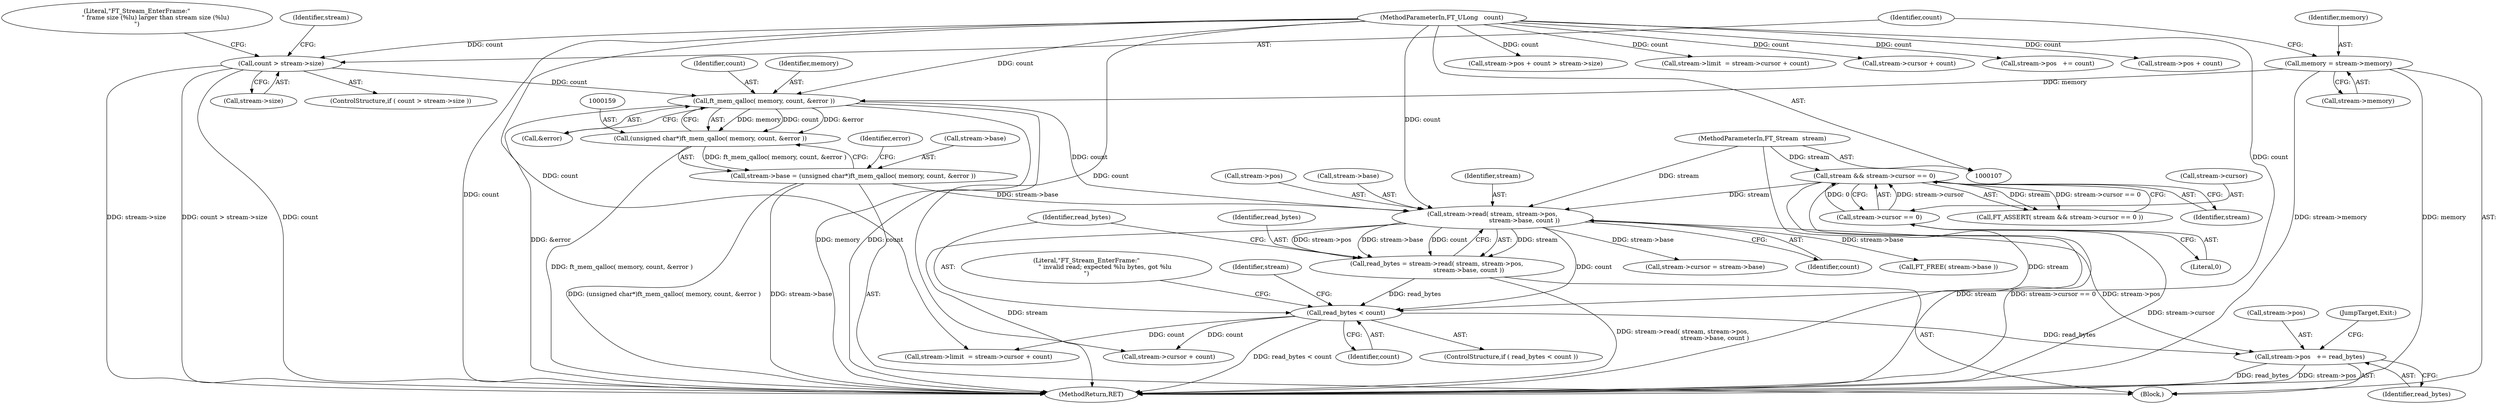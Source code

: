 digraph "0_savannah_45a3c76b547511fa9d97aca34b150a0663257375@API" {
"1000213" [label="(Call,stream->pos   += read_bytes)"];
"1000180" [label="(Call,read_bytes < count)"];
"1000168" [label="(Call,read_bytes = stream->read( stream, stream->pos,\n                                 stream->base, count ))"];
"1000170" [label="(Call,stream->read( stream, stream->pos,\n                                 stream->base, count ))"];
"1000117" [label="(Call,stream && stream->cursor == 0)"];
"1000108" [label="(MethodParameterIn,FT_Stream  stream)"];
"1000119" [label="(Call,stream->cursor == 0)"];
"1000154" [label="(Call,stream->base = (unsigned char*)ft_mem_qalloc( memory, count, &error ))"];
"1000158" [label="(Call,(unsigned char*)ft_mem_qalloc( memory, count, &error ))"];
"1000160" [label="(Call,ft_mem_qalloc( memory, count, &error ))"];
"1000130" [label="(Call,memory = stream->memory)"];
"1000136" [label="(Call,count > stream->size)"];
"1000109" [label="(MethodParameterIn,FT_ULong   count)"];
"1000204" [label="(Call,stream->limit  = stream->cursor + count)"];
"1000120" [label="(Call,stream->cursor)"];
"1000109" [label="(MethodParameterIn,FT_ULong   count)"];
"1000137" [label="(Identifier,count)"];
"1000283" [label="(MethodReturn,RET)"];
"1000214" [label="(Call,stream->pos)"];
"1000171" [label="(Identifier,stream)"];
"1000160" [label="(Call,ft_mem_qalloc( memory, count, &error ))"];
"1000162" [label="(Identifier,count)"];
"1000213" [label="(Call,stream->pos   += read_bytes)"];
"1000156" [label="(Identifier,stream)"];
"1000208" [label="(Call,stream->cursor + count)"];
"1000197" [label="(Call,stream->cursor = stream->base)"];
"1000180" [label="(Call,read_bytes < count)"];
"1000229" [label="(Call,stream->pos + count > stream->size)"];
"1000175" [label="(Call,stream->base)"];
"1000118" [label="(Identifier,stream)"];
"1000178" [label="(Identifier,count)"];
"1000119" [label="(Call,stream->cursor == 0)"];
"1000266" [label="(Call,stream->limit  = stream->cursor + count)"];
"1000182" [label="(Identifier,count)"];
"1000270" [label="(Call,stream->cursor + count)"];
"1000275" [label="(Call,stream->pos   += count)"];
"1000181" [label="(Identifier,read_bytes)"];
"1000170" [label="(Call,stream->read( stream, stream->pos,\n                                 stream->base, count ))"];
"1000186" [label="(Literal,\"FT_Stream_EnterFrame:\"\n                   \" invalid read; expected %lu bytes, got %lu\n\")"];
"1000190" [label="(Call,FT_FREE( stream->base ))"];
"1000163" [label="(Call,&error)"];
"1000161" [label="(Identifier,memory)"];
"1000136" [label="(Call,count > stream->size)"];
"1000131" [label="(Identifier,memory)"];
"1000132" [label="(Call,stream->memory)"];
"1000166" [label="(Identifier,error)"];
"1000128" [label="(Block,)"];
"1000116" [label="(Call,FT_ASSERT( stream && stream->cursor == 0 ))"];
"1000123" [label="(Literal,0)"];
"1000158" [label="(Call,(unsigned char*)ft_mem_qalloc( memory, count, &error ))"];
"1000199" [label="(Identifier,stream)"];
"1000179" [label="(ControlStructure,if ( read_bytes < count ))"];
"1000155" [label="(Call,stream->base)"];
"1000138" [label="(Call,stream->size)"];
"1000169" [label="(Identifier,read_bytes)"];
"1000154" [label="(Call,stream->base = (unsigned char*)ft_mem_qalloc( memory, count, &error ))"];
"1000172" [label="(Call,stream->pos)"];
"1000108" [label="(MethodParameterIn,FT_Stream  stream)"];
"1000230" [label="(Call,stream->pos + count)"];
"1000135" [label="(ControlStructure,if ( count > stream->size ))"];
"1000280" [label="(JumpTarget,Exit:)"];
"1000117" [label="(Call,stream && stream->cursor == 0)"];
"1000168" [label="(Call,read_bytes = stream->read( stream, stream->pos,\n                                 stream->base, count ))"];
"1000217" [label="(Identifier,read_bytes)"];
"1000144" [label="(Literal,\"FT_Stream_EnterFrame:\"\n                   \" frame size (%lu) larger than stream size (%lu)\n\")"];
"1000130" [label="(Call,memory = stream->memory)"];
"1000213" -> "1000128"  [label="AST: "];
"1000213" -> "1000217"  [label="CFG: "];
"1000214" -> "1000213"  [label="AST: "];
"1000217" -> "1000213"  [label="AST: "];
"1000280" -> "1000213"  [label="CFG: "];
"1000213" -> "1000283"  [label="DDG: read_bytes"];
"1000213" -> "1000283"  [label="DDG: stream->pos"];
"1000180" -> "1000213"  [label="DDG: read_bytes"];
"1000170" -> "1000213"  [label="DDG: stream->pos"];
"1000180" -> "1000179"  [label="AST: "];
"1000180" -> "1000182"  [label="CFG: "];
"1000181" -> "1000180"  [label="AST: "];
"1000182" -> "1000180"  [label="AST: "];
"1000186" -> "1000180"  [label="CFG: "];
"1000199" -> "1000180"  [label="CFG: "];
"1000180" -> "1000283"  [label="DDG: read_bytes < count"];
"1000168" -> "1000180"  [label="DDG: read_bytes"];
"1000170" -> "1000180"  [label="DDG: count"];
"1000109" -> "1000180"  [label="DDG: count"];
"1000180" -> "1000204"  [label="DDG: count"];
"1000180" -> "1000208"  [label="DDG: count"];
"1000168" -> "1000128"  [label="AST: "];
"1000168" -> "1000170"  [label="CFG: "];
"1000169" -> "1000168"  [label="AST: "];
"1000170" -> "1000168"  [label="AST: "];
"1000181" -> "1000168"  [label="CFG: "];
"1000168" -> "1000283"  [label="DDG: stream->read( stream, stream->pos,\n                                 stream->base, count )"];
"1000170" -> "1000168"  [label="DDG: stream"];
"1000170" -> "1000168"  [label="DDG: stream->pos"];
"1000170" -> "1000168"  [label="DDG: stream->base"];
"1000170" -> "1000168"  [label="DDG: count"];
"1000170" -> "1000178"  [label="CFG: "];
"1000171" -> "1000170"  [label="AST: "];
"1000172" -> "1000170"  [label="AST: "];
"1000175" -> "1000170"  [label="AST: "];
"1000178" -> "1000170"  [label="AST: "];
"1000170" -> "1000283"  [label="DDG: stream"];
"1000117" -> "1000170"  [label="DDG: stream"];
"1000108" -> "1000170"  [label="DDG: stream"];
"1000154" -> "1000170"  [label="DDG: stream->base"];
"1000160" -> "1000170"  [label="DDG: count"];
"1000109" -> "1000170"  [label="DDG: count"];
"1000170" -> "1000190"  [label="DDG: stream->base"];
"1000170" -> "1000197"  [label="DDG: stream->base"];
"1000117" -> "1000116"  [label="AST: "];
"1000117" -> "1000118"  [label="CFG: "];
"1000117" -> "1000119"  [label="CFG: "];
"1000118" -> "1000117"  [label="AST: "];
"1000119" -> "1000117"  [label="AST: "];
"1000116" -> "1000117"  [label="CFG: "];
"1000117" -> "1000283"  [label="DDG: stream"];
"1000117" -> "1000283"  [label="DDG: stream->cursor == 0"];
"1000117" -> "1000116"  [label="DDG: stream"];
"1000117" -> "1000116"  [label="DDG: stream->cursor == 0"];
"1000108" -> "1000117"  [label="DDG: stream"];
"1000119" -> "1000117"  [label="DDG: stream->cursor"];
"1000119" -> "1000117"  [label="DDG: 0"];
"1000108" -> "1000107"  [label="AST: "];
"1000108" -> "1000283"  [label="DDG: stream"];
"1000119" -> "1000123"  [label="CFG: "];
"1000120" -> "1000119"  [label="AST: "];
"1000123" -> "1000119"  [label="AST: "];
"1000119" -> "1000283"  [label="DDG: stream->cursor"];
"1000154" -> "1000128"  [label="AST: "];
"1000154" -> "1000158"  [label="CFG: "];
"1000155" -> "1000154"  [label="AST: "];
"1000158" -> "1000154"  [label="AST: "];
"1000166" -> "1000154"  [label="CFG: "];
"1000154" -> "1000283"  [label="DDG: stream->base"];
"1000154" -> "1000283"  [label="DDG: (unsigned char*)ft_mem_qalloc( memory, count, &error )"];
"1000158" -> "1000154"  [label="DDG: ft_mem_qalloc( memory, count, &error )"];
"1000158" -> "1000160"  [label="CFG: "];
"1000159" -> "1000158"  [label="AST: "];
"1000160" -> "1000158"  [label="AST: "];
"1000158" -> "1000283"  [label="DDG: ft_mem_qalloc( memory, count, &error )"];
"1000160" -> "1000158"  [label="DDG: memory"];
"1000160" -> "1000158"  [label="DDG: count"];
"1000160" -> "1000158"  [label="DDG: &error"];
"1000160" -> "1000163"  [label="CFG: "];
"1000161" -> "1000160"  [label="AST: "];
"1000162" -> "1000160"  [label="AST: "];
"1000163" -> "1000160"  [label="AST: "];
"1000160" -> "1000283"  [label="DDG: &error"];
"1000160" -> "1000283"  [label="DDG: count"];
"1000160" -> "1000283"  [label="DDG: memory"];
"1000130" -> "1000160"  [label="DDG: memory"];
"1000136" -> "1000160"  [label="DDG: count"];
"1000109" -> "1000160"  [label="DDG: count"];
"1000130" -> "1000128"  [label="AST: "];
"1000130" -> "1000132"  [label="CFG: "];
"1000131" -> "1000130"  [label="AST: "];
"1000132" -> "1000130"  [label="AST: "];
"1000137" -> "1000130"  [label="CFG: "];
"1000130" -> "1000283"  [label="DDG: stream->memory"];
"1000130" -> "1000283"  [label="DDG: memory"];
"1000136" -> "1000135"  [label="AST: "];
"1000136" -> "1000138"  [label="CFG: "];
"1000137" -> "1000136"  [label="AST: "];
"1000138" -> "1000136"  [label="AST: "];
"1000144" -> "1000136"  [label="CFG: "];
"1000156" -> "1000136"  [label="CFG: "];
"1000136" -> "1000283"  [label="DDG: stream->size"];
"1000136" -> "1000283"  [label="DDG: count > stream->size"];
"1000136" -> "1000283"  [label="DDG: count"];
"1000109" -> "1000136"  [label="DDG: count"];
"1000109" -> "1000107"  [label="AST: "];
"1000109" -> "1000283"  [label="DDG: count"];
"1000109" -> "1000204"  [label="DDG: count"];
"1000109" -> "1000208"  [label="DDG: count"];
"1000109" -> "1000229"  [label="DDG: count"];
"1000109" -> "1000230"  [label="DDG: count"];
"1000109" -> "1000266"  [label="DDG: count"];
"1000109" -> "1000270"  [label="DDG: count"];
"1000109" -> "1000275"  [label="DDG: count"];
}
